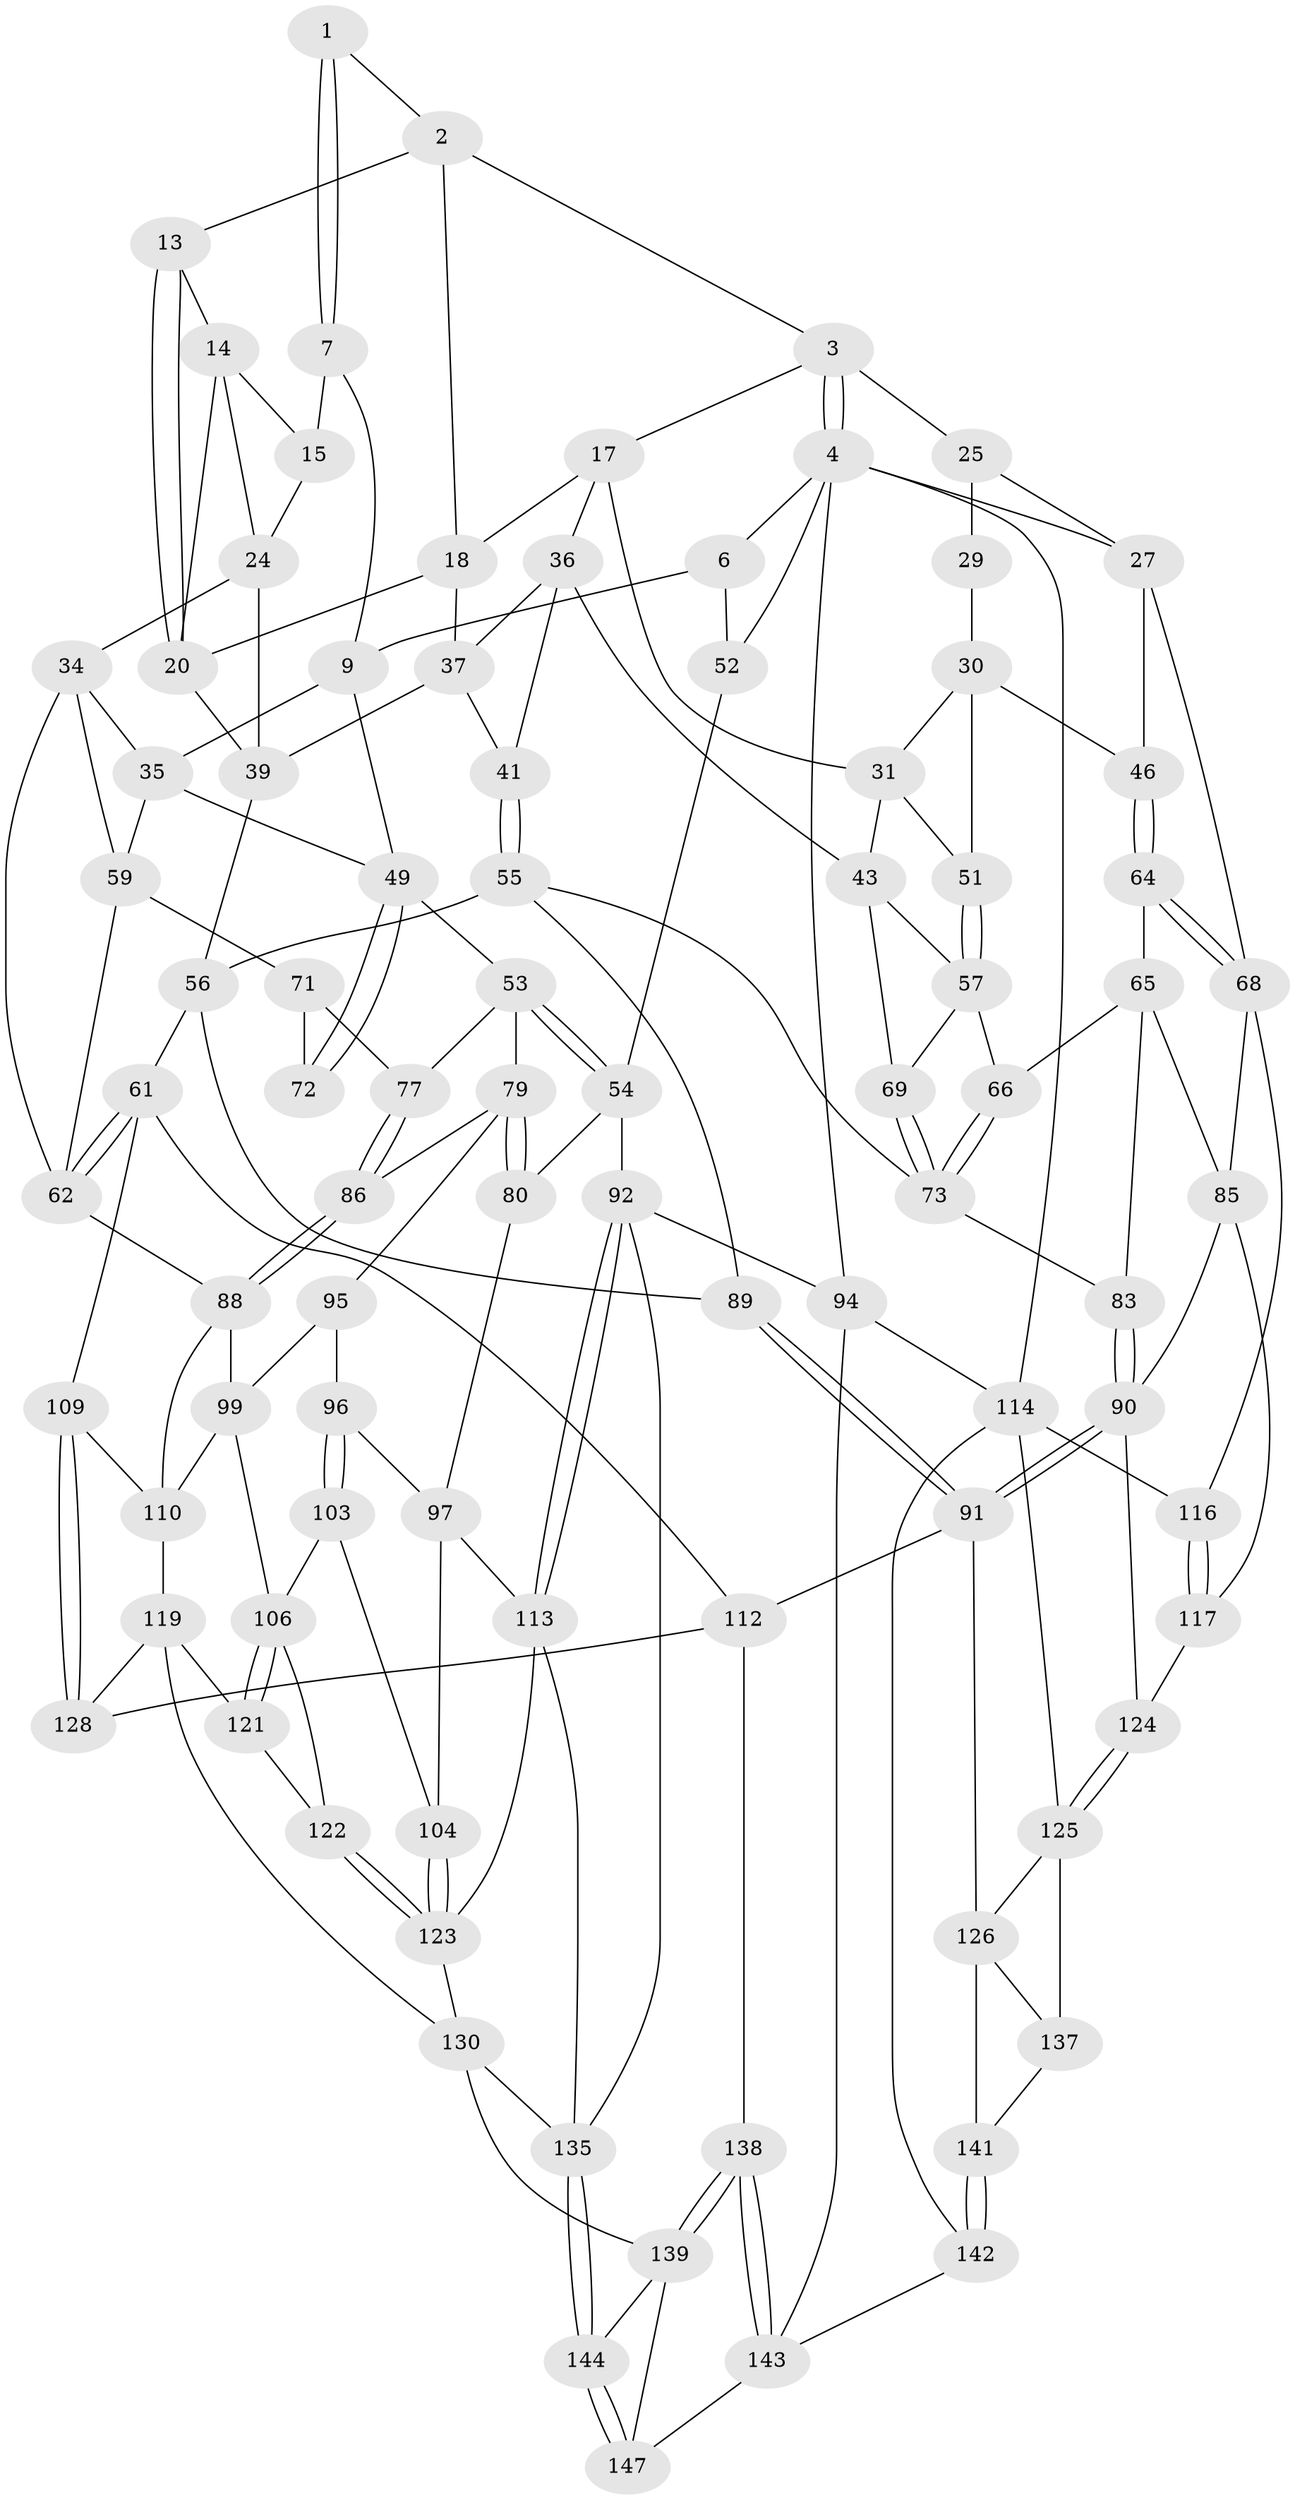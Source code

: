 // Generated by graph-tools (version 1.1) at 2025/52/02/27/25 19:52:37]
// undirected, 90 vertices, 192 edges
graph export_dot {
graph [start="1"]
  node [color=gray90,style=filled];
  1 [pos="+0.2218464026780421+0"];
  2 [pos="+0.601897583153187+0",super="+12"];
  3 [pos="+0.7594212822322534+0",super="+16"];
  4 [pos="+1+0",super="+5"];
  6 [pos="+0.1935690983608754+0",super="+11"];
  7 [pos="+0.2671745087723383+0",super="+8"];
  9 [pos="+0.19958411280841748+0.19128022410460446",super="+10"];
  13 [pos="+0.45274074263803893+0.062481648940687196"];
  14 [pos="+0.3828487470822286+0.06609281140716534",super="+22"];
  15 [pos="+0.3754657437631984+0.06431428490691805",super="+23"];
  17 [pos="+0.7125375231088328+0.13333436709526905",super="+32"];
  18 [pos="+0.5851105401810555+0.0933507614973333",super="+19"];
  20 [pos="+0.48423099785630447+0.17103490766673748",super="+21"];
  24 [pos="+0.3899297174309838+0.22160027583693",super="+33"];
  25 [pos="+0.8063471615188254+0.023525171156845198",super="+26"];
  27 [pos="+1+0.15997492519959783",super="+28"];
  29 [pos="+0.8681921771692543+0.18977539660726273"];
  30 [pos="+0.8524063153970581+0.21234939177433945",super="+47"];
  31 [pos="+0.7672673765526525+0.23354751491512002",super="+42"];
  34 [pos="+0.3477460273621142+0.26217485829271164",super="+58"];
  35 [pos="+0.23087931524273825+0.2122592968619693",super="+48"];
  36 [pos="+0.6870567034239932+0.21172148919494913",super="+40"];
  37 [pos="+0.6113612804970245+0.21190523642787532",super="+38"];
  39 [pos="+0.5195795015846704+0.2866978321234397",super="+45"];
  41 [pos="+0.6233595677096674+0.35352997991210605"];
  43 [pos="+0.7454928972334879+0.31521304958881935",super="+44"];
  46 [pos="+0.8917683766918169+0.32234924159443373"];
  49 [pos="+0.20750291877607183+0.3729634325379698",super="+50"];
  51 [pos="+0.8283953215085427+0.33873246282150216"];
  52 [pos="+0+0.18099844543439472"];
  53 [pos="+0.07681208211223102+0.37932928972376023",super="+78"];
  54 [pos="+0+0.2740341733348448",super="+81"];
  55 [pos="+0.598588893333812+0.38701019848482787",super="+75"];
  56 [pos="+0.4729512741804688+0.4464452062616176",super="+60"];
  57 [pos="+0.7981823076743186+0.3627341931212166",super="+67"];
  59 [pos="+0.2668890864917915+0.3623444742648832",super="+70"];
  61 [pos="+0.4304514993179428+0.5109191542874687",super="+108"];
  62 [pos="+0.40966011051878004+0.5096183947260009",super="+63"];
  64 [pos="+0.9360241950617811+0.3990786240480149"];
  65 [pos="+0.8981630883102033+0.431350961718604",super="+82"];
  66 [pos="+0.8891961737543544+0.4312003993049698"];
  68 [pos="+1+0.4376487201906815",super="+84"];
  69 [pos="+0.746723831791951+0.45460394182272723"];
  71 [pos="+0.28468616578150885+0.4442222871597025",super="+76"];
  72 [pos="+0.2025962130027354+0.3922162154417737"];
  73 [pos="+0.7476011849434011+0.4620273822629977",super="+74"];
  77 [pos="+0.17672724307726811+0.4688231763145572"];
  79 [pos="+0.05439186523815639+0.4729906134568941",super="+87"];
  80 [pos="+0+0.5339917223513692"];
  83 [pos="+0.8008645368702969+0.5683810687898997"];
  85 [pos="+0.9790038257677934+0.559049537046016",super="+101"];
  86 [pos="+0.17622709110954426+0.4989162992133294"];
  88 [pos="+0.323365705954097+0.559327226720951",super="+98"];
  89 [pos="+0.5752231713423734+0.5820002947355758"];
  90 [pos="+0.8029177074497772+0.603555247874541",super="+102"];
  91 [pos="+0.6315350364461304+0.7148985058710497",super="+111"];
  92 [pos="+0+0.8638900225534223",super="+93"];
  94 [pos="+0+1"];
  95 [pos="+0.1510045364586873+0.5349806895559549"];
  96 [pos="+0.09104236996968283+0.5834295279952332"];
  97 [pos="+0.053443636287702025+0.5764713919228678",super="+105"];
  99 [pos="+0.29179095232145325+0.6120887745516613",super="+100"];
  103 [pos="+0.10621154257535162+0.625422730250186"];
  104 [pos="+0.07667144693338639+0.6809925855669381"];
  106 [pos="+0.20880477614827453+0.6483169980666023",super="+107"];
  109 [pos="+0.38866625323918724+0.6863981170231388"];
  110 [pos="+0.3695069458191493+0.687316295548141",super="+118"];
  112 [pos="+0.512135719986883+0.7841009764026017",super="+129"];
  113 [pos="+0+0.7824677011431459",super="+133"];
  114 [pos="+1+1",super="+115"];
  116 [pos="+1+0.5863248876724309"];
  117 [pos="+0.9986790692662346+0.6522513327341103"];
  119 [pos="+0.2856860852511662+0.7820610785997034",super="+120"];
  121 [pos="+0.23720736771693884+0.7083201019184657"];
  122 [pos="+0.15969959675684942+0.7025881492954075"];
  123 [pos="+0.1506049148970664+0.7426457311035451",super="+132"];
  124 [pos="+0.8792282316093396+0.7178215898756333"];
  125 [pos="+0.8768769094451898+0.7668755896923142",super="+134"];
  126 [pos="+0.8360248823655816+0.792816385675246",super="+127"];
  128 [pos="+0.3825295164116614+0.7688419025145863"];
  130 [pos="+0.28249500755000806+0.7858995251292437",super="+131"];
  135 [pos="+0.1960411707328791+0.9293055141629348",super="+136"];
  137 [pos="+0.8696105292167173+0.9037819053711132"];
  138 [pos="+0.46172458119735743+0.9539201872837136"];
  139 [pos="+0.415402866164026+0.9313635100546096",super="+140"];
  141 [pos="+0.7132726794318763+0.8647477873169427",super="+145"];
  142 [pos="+0.5451406606866385+1",super="+146"];
  143 [pos="+0.5313757254189517+1",super="+148"];
  144 [pos="+0.21361354673772462+0.9618662224608018"];
  147 [pos="+0.21621755246349367+0.9756472837818286"];
  1 -- 2;
  1 -- 7;
  1 -- 7;
  2 -- 3;
  2 -- 18;
  2 -- 13;
  3 -- 4;
  3 -- 4;
  3 -- 17;
  3 -- 25;
  4 -- 114;
  4 -- 6;
  4 -- 94;
  4 -- 52;
  4 -- 27;
  6 -- 9;
  6 -- 52;
  7 -- 15 [weight=2];
  7 -- 9;
  9 -- 35;
  9 -- 49;
  13 -- 14;
  13 -- 20;
  13 -- 20;
  14 -- 15;
  14 -- 24;
  14 -- 20;
  15 -- 24;
  17 -- 18;
  17 -- 36;
  17 -- 31;
  18 -- 20;
  18 -- 37;
  20 -- 39;
  24 -- 34;
  24 -- 39;
  25 -- 29 [weight=2];
  25 -- 27;
  27 -- 46;
  27 -- 68;
  29 -- 30;
  30 -- 31;
  30 -- 46;
  30 -- 51;
  31 -- 43;
  31 -- 51;
  34 -- 35;
  34 -- 59;
  34 -- 62;
  35 -- 49;
  35 -- 59;
  36 -- 37;
  36 -- 41;
  36 -- 43;
  37 -- 41;
  37 -- 39;
  39 -- 56;
  41 -- 55;
  41 -- 55;
  43 -- 57;
  43 -- 69;
  46 -- 64;
  46 -- 64;
  49 -- 72;
  49 -- 72;
  49 -- 53;
  51 -- 57;
  51 -- 57;
  52 -- 54;
  53 -- 54;
  53 -- 54;
  53 -- 77;
  53 -- 79;
  54 -- 80;
  54 -- 92;
  55 -- 56;
  55 -- 89;
  55 -- 73;
  56 -- 89;
  56 -- 61;
  57 -- 66;
  57 -- 69;
  59 -- 71;
  59 -- 62;
  61 -- 62;
  61 -- 62;
  61 -- 112;
  61 -- 109;
  62 -- 88;
  64 -- 65;
  64 -- 68;
  64 -- 68;
  65 -- 66;
  65 -- 83;
  65 -- 85;
  66 -- 73;
  66 -- 73;
  68 -- 116;
  68 -- 85;
  69 -- 73;
  69 -- 73;
  71 -- 72 [weight=2];
  71 -- 77;
  73 -- 83;
  77 -- 86;
  77 -- 86;
  79 -- 80;
  79 -- 80;
  79 -- 95;
  79 -- 86;
  80 -- 97;
  83 -- 90;
  83 -- 90;
  85 -- 90;
  85 -- 117;
  86 -- 88;
  86 -- 88;
  88 -- 99;
  88 -- 110;
  89 -- 91;
  89 -- 91;
  90 -- 91;
  90 -- 91;
  90 -- 124;
  91 -- 112;
  91 -- 126;
  92 -- 113;
  92 -- 113;
  92 -- 94;
  92 -- 135;
  94 -- 114;
  94 -- 143;
  95 -- 96;
  95 -- 99;
  96 -- 97;
  96 -- 103;
  96 -- 103;
  97 -- 104;
  97 -- 113;
  99 -- 106;
  99 -- 110;
  103 -- 104;
  103 -- 106;
  104 -- 123;
  104 -- 123;
  106 -- 121;
  106 -- 121;
  106 -- 122;
  109 -- 110;
  109 -- 128;
  109 -- 128;
  110 -- 119;
  112 -- 138;
  112 -- 128;
  113 -- 123;
  113 -- 135;
  114 -- 116;
  114 -- 142;
  114 -- 125;
  116 -- 117;
  116 -- 117;
  117 -- 124;
  119 -- 128;
  119 -- 121;
  119 -- 130;
  121 -- 122;
  122 -- 123;
  122 -- 123;
  123 -- 130;
  124 -- 125;
  124 -- 125;
  125 -- 126;
  125 -- 137;
  126 -- 137;
  126 -- 141;
  130 -- 139;
  130 -- 135;
  135 -- 144;
  135 -- 144;
  137 -- 141;
  138 -- 139;
  138 -- 139;
  138 -- 143;
  138 -- 143;
  139 -- 147;
  139 -- 144;
  141 -- 142 [weight=2];
  141 -- 142;
  142 -- 143;
  143 -- 147;
  144 -- 147;
  144 -- 147;
}
